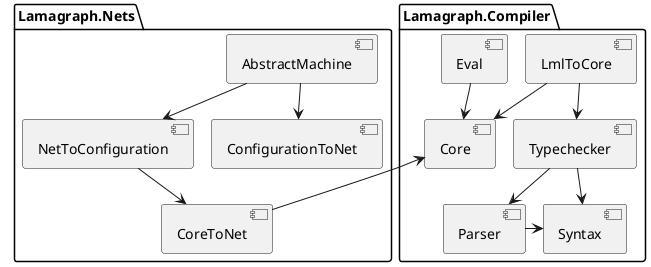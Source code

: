 @startuml components
!pragma layout smetana

package Lamagraph.Compiler {
    component Syntax
    component Parser
    component Typechecker
    component Core
    component LmlToCore
    component Eval
}

Eval --> Core
LmlToCore --> Typechecker
LmlToCore --> Core
Typechecker --> Parser
Typechecker --> Syntax
Parser -> Syntax

package Lamagraph.Nets {
    component CoreToNet
    component NetToConfiguration
    component ConfigurationToNet
    component AbstractMachine
}

NetToConfiguration --> CoreToNet
AbstractMachine --> NetToConfiguration
AbstractMachine --> ConfigurationToNet

Lamagraph.Nets -[norank,hidden]> Lamagraph.Compiler
Lamagraph.Compiler -[hidden]> Lamagraph.Nets
CoreToNet -[norank]> Core

@enduml
